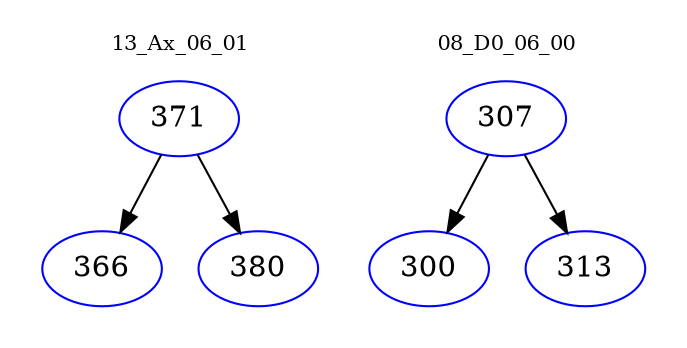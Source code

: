 digraph{
subgraph cluster_0 {
color = white
label = "13_Ax_06_01";
fontsize=10;
T0_371 [label="371", color="blue"]
T0_371 -> T0_366 [color="black"]
T0_366 [label="366", color="blue"]
T0_371 -> T0_380 [color="black"]
T0_380 [label="380", color="blue"]
}
subgraph cluster_1 {
color = white
label = "08_D0_06_00";
fontsize=10;
T1_307 [label="307", color="blue"]
T1_307 -> T1_300 [color="black"]
T1_300 [label="300", color="blue"]
T1_307 -> T1_313 [color="black"]
T1_313 [label="313", color="blue"]
}
}
